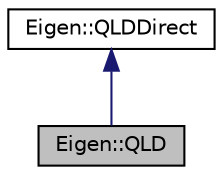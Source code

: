 digraph "Eigen::QLD"
{
 // LATEX_PDF_SIZE
  edge [fontname="Helvetica",fontsize="10",labelfontname="Helvetica",labelfontsize="10"];
  node [fontname="Helvetica",fontsize="10",shape=record];
  Node1 [label="Eigen::QLD",height=0.2,width=0.4,color="black", fillcolor="grey75", style="filled", fontcolor="black",tooltip="A wrapper of the ql algorithm by Professor Schittkowski, with some convention changes on the way the ..."];
  Node2 -> Node1 [dir="back",color="midnightblue",fontsize="10",style="solid",fontname="Helvetica"];
  Node2 [label="Eigen::QLDDirect",height=0.2,width=0.4,color="black", fillcolor="white", style="filled",URL="$classEigen_1_1QLDDirect.html",tooltip="A lightweight wrapper of the ql algorithm by Professor Schittkowski. It handles the workspace memory ..."];
}
